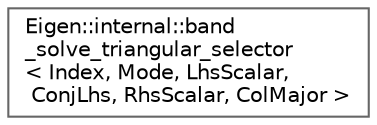 digraph "类继承关系图"
{
 // LATEX_PDF_SIZE
  bgcolor="transparent";
  edge [fontname=Helvetica,fontsize=10,labelfontname=Helvetica,labelfontsize=10];
  node [fontname=Helvetica,fontsize=10,shape=box,height=0.2,width=0.4];
  rankdir="LR";
  Node0 [id="Node000000",label="Eigen::internal::band\l_solve_triangular_selector\l\< Index, Mode, LhsScalar,\l ConjLhs, RhsScalar, ColMajor \>",height=0.2,width=0.4,color="grey40", fillcolor="white", style="filled",URL="$struct_eigen_1_1internal_1_1band__solve__triangular__selector_3_01_index_00_01_mode_00_01_lhs_sc55928e6c4094ec753b4bf039aa77c921.html",tooltip=" "];
}
